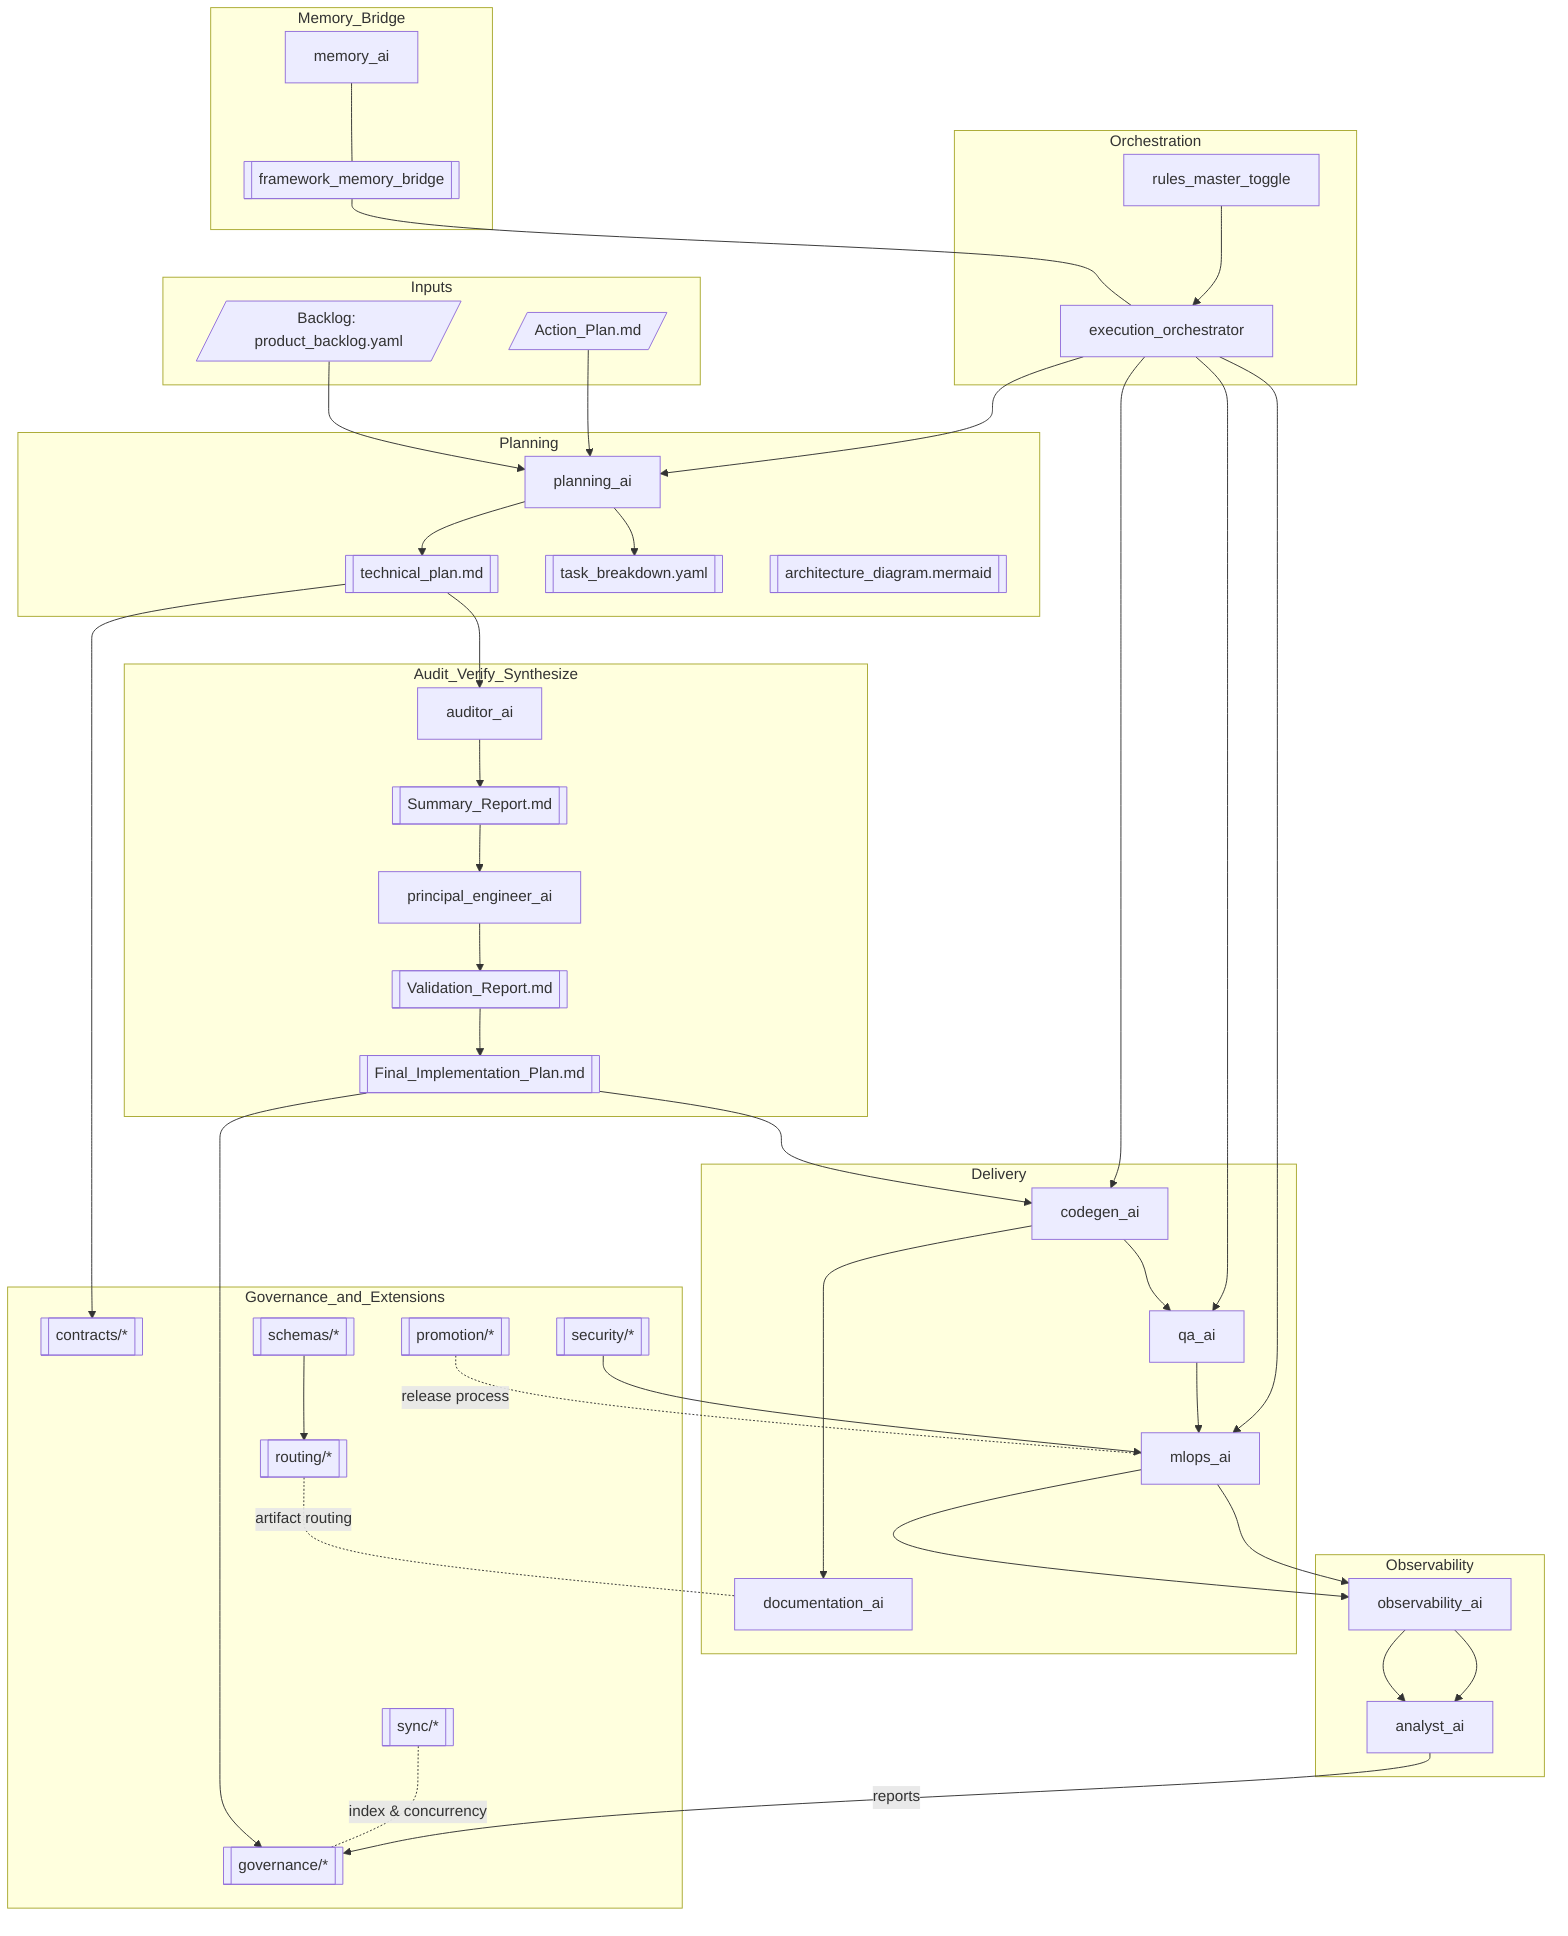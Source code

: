 flowchart TD
  %% Inputs → Artifacts → Governance/Promotion → Observability

  subgraph Inputs
    PO[/Backlog: product_backlog.yaml/]
    AP[/Action_Plan.md/]
  end

  subgraph Planning
    PL[planning_ai]
    TPL[[technical_plan.md]]
    TBD[[task_breakdown.yaml]]
    ADG[[architecture_diagram.mermaid]]
  end

  subgraph Audit_Verify_Synthesize
    AU[auditor_ai]
    SR[[Summary_Report.md]]
    PE[principal_engineer_ai]
    VR[[Validation_Report.md]]
    FIP[[Final_Implementation_Plan.md]]
  end

  subgraph Delivery
    CG[codegen_ai]
    QA[qa_ai]
    ML[mlops_ai]
    DOC[documentation_ai]
  end

  subgraph Observability
    OB[observability_ai]
    AN[analyst_ai]
  end

  subgraph Memory_Bridge
    MEM[memory_ai]
    BRIDGE[[framework_memory_bridge]]
  end

  subgraph Orchestration
    ORCH[execution_orchestrator]
    RMT[rules_master_toggle]
  end

  %% Origin/main additions (contracts, routing, promotion, sync)
  subgraph Governance_and_Extensions
    CNT[[contracts/*]]
    GOV[[governance/*]]
    ROUTE[[routing/*]]
    PROMO[[promotion/*]]
    SYNC[[sync/*]]
    SCHEMA[[schemas/*]]
    SEC[[security/*]]
  end

  %% Flow wiring
  PO --> PL
  AP --> PL
  PL --> TPL --> AU --> SR --> PE --> VR --> FIP --> CG
  PL --> TBD
  CG --> QA --> ML --> OB --> AN
  CG --> DOC
  MEM --- BRIDGE --- ORCH
  ORCH --> PL
  ORCH --> CG
  ORCH --> QA
  ORCH --> ML
  RMT --> ORCH

  %% Governance hooks
  TPL --> CNT
  FIP --> GOV
  ROUTE -. artifact routing .- DOC
  PROMO -. release process .- ML
  SYNC -. index & concurrency .- GOV
  SCHEMA --> ROUTE
  SEC --> ML

  %% Inputs to Observability
  ML --> OB
  OB --> AN

  %% Final Outputs
  AN -->|reports| GOV